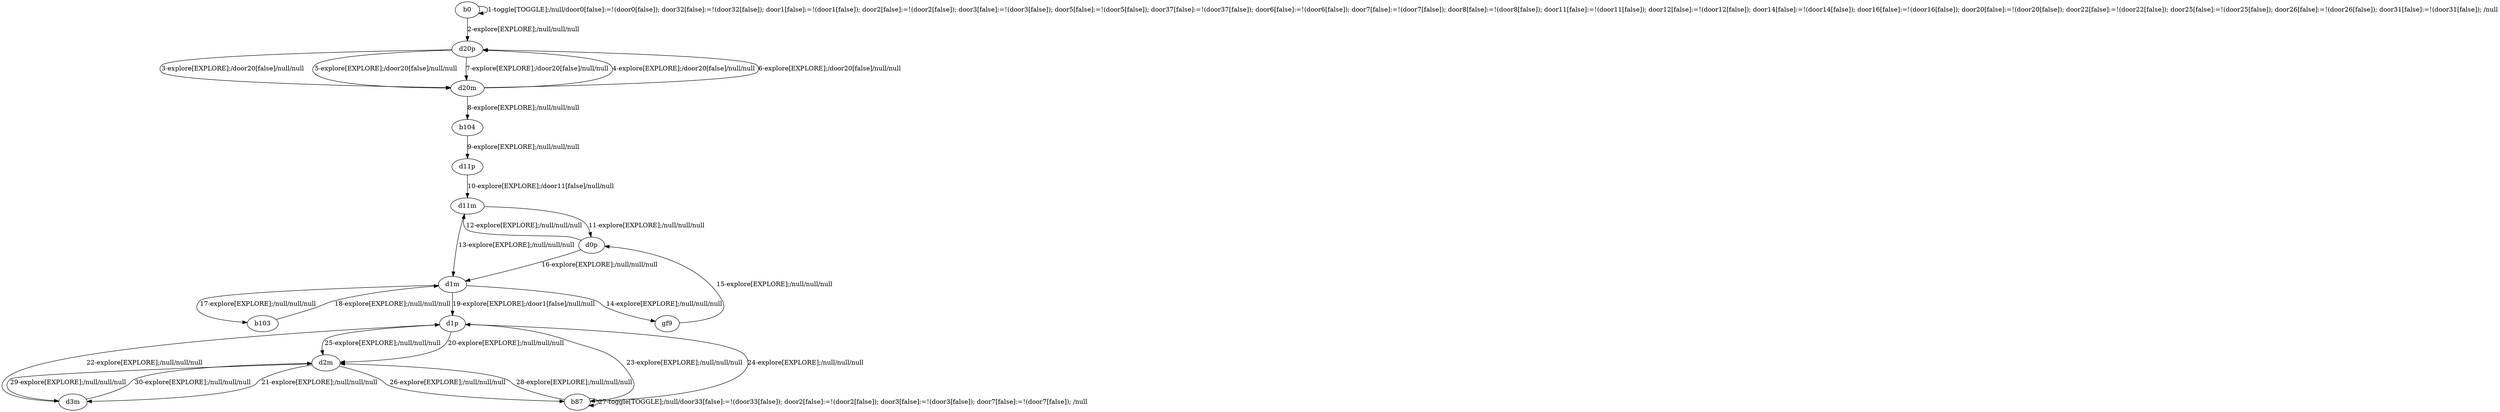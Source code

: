 # Total number of goals covered by this test: 1
# d3m --> d1p

digraph g {
"b0" -> "b0" [label = "1-toggle[TOGGLE];/null/door0[false]:=!(door0[false]); door32[false]:=!(door32[false]); door1[false]:=!(door1[false]); door2[false]:=!(door2[false]); door3[false]:=!(door3[false]); door5[false]:=!(door5[false]); door37[false]:=!(door37[false]); door6[false]:=!(door6[false]); door7[false]:=!(door7[false]); door8[false]:=!(door8[false]); door11[false]:=!(door11[false]); door12[false]:=!(door12[false]); door14[false]:=!(door14[false]); door16[false]:=!(door16[false]); door20[false]:=!(door20[false]); door22[false]:=!(door22[false]); door25[false]:=!(door25[false]); door26[false]:=!(door26[false]); door31[false]:=!(door31[false]); /null"];
"b0" -> "d20p" [label = "2-explore[EXPLORE];/null/null/null"];
"d20p" -> "d20m" [label = "3-explore[EXPLORE];/door20[false]/null/null"];
"d20m" -> "d20p" [label = "4-explore[EXPLORE];/door20[false]/null/null"];
"d20p" -> "d20m" [label = "5-explore[EXPLORE];/door20[false]/null/null"];
"d20m" -> "d20p" [label = "6-explore[EXPLORE];/door20[false]/null/null"];
"d20p" -> "d20m" [label = "7-explore[EXPLORE];/door20[false]/null/null"];
"d20m" -> "b104" [label = "8-explore[EXPLORE];/null/null/null"];
"b104" -> "d11p" [label = "9-explore[EXPLORE];/null/null/null"];
"d11p" -> "d11m" [label = "10-explore[EXPLORE];/door11[false]/null/null"];
"d11m" -> "d0p" [label = "11-explore[EXPLORE];/null/null/null"];
"d0p" -> "d11m" [label = "12-explore[EXPLORE];/null/null/null"];
"d11m" -> "d1m" [label = "13-explore[EXPLORE];/null/null/null"];
"d1m" -> "gf9" [label = "14-explore[EXPLORE];/null/null/null"];
"gf9" -> "d0p" [label = "15-explore[EXPLORE];/null/null/null"];
"d0p" -> "d1m" [label = "16-explore[EXPLORE];/null/null/null"];
"d1m" -> "b103" [label = "17-explore[EXPLORE];/null/null/null"];
"b103" -> "d1m" [label = "18-explore[EXPLORE];/null/null/null"];
"d1m" -> "d1p" [label = "19-explore[EXPLORE];/door1[false]/null/null"];
"d1p" -> "d2m" [label = "20-explore[EXPLORE];/null/null/null"];
"d2m" -> "d3m" [label = "21-explore[EXPLORE];/null/null/null"];
"d3m" -> "d1p" [label = "22-explore[EXPLORE];/null/null/null"];
"d1p" -> "b87" [label = "23-explore[EXPLORE];/null/null/null"];
"b87" -> "d1p" [label = "24-explore[EXPLORE];/null/null/null"];
"d1p" -> "d2m" [label = "25-explore[EXPLORE];/null/null/null"];
"d2m" -> "b87" [label = "26-explore[EXPLORE];/null/null/null"];
"b87" -> "b87" [label = "27-toggle[TOGGLE];/null/door33[false]:=!(door33[false]); door2[false]:=!(door2[false]); door3[false]:=!(door3[false]); door7[false]:=!(door7[false]); /null"];
"b87" -> "d2m" [label = "28-explore[EXPLORE];/null/null/null"];
"d2m" -> "d3m" [label = "29-explore[EXPLORE];/null/null/null"];
"d3m" -> "d2m" [label = "30-explore[EXPLORE];/null/null/null"];
}